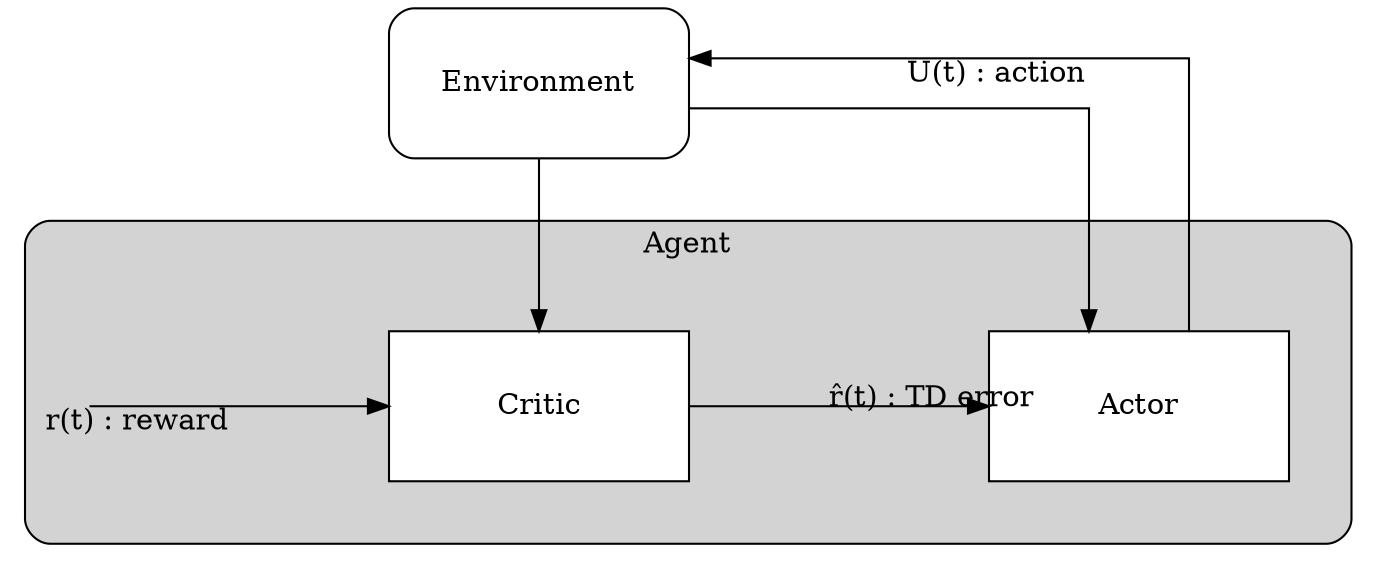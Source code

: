 digraph G {

    graph [nodesep=0.5,ranksep=2]
    splines=ortho

    rankdir=LR

    node [shape=box]
    env [shape=box,style=rounded,width=2,height=1.0,label="Environment"]

    subgraph cluster_agent {
        margin=30
        label="Agent"
        style="filled,rounded"
        node [style=filled,fillcolor=white]
        actor [width=2,height=1,label="Actor"]
        critic [width=2,height=1,label="Critic"]

        critic -> actor [xlabel="r̂(t) : TD error"]
    
        reward_hidden [shape=point,width=0.1,height=0.01,style=invis]

        reward_hidden -> critic [xlabel="r(t) : reward"]
    }

//    env -> critic
//    env -> actor

//    j [shape=point,width=0.01,height=0.01]

//    env -> j [arrowhead=none]
//    j -> critic 
//    j -> actor 

    env -> {actor, critic }

    actor -> env [xlabel="U(t) : action"]

}
